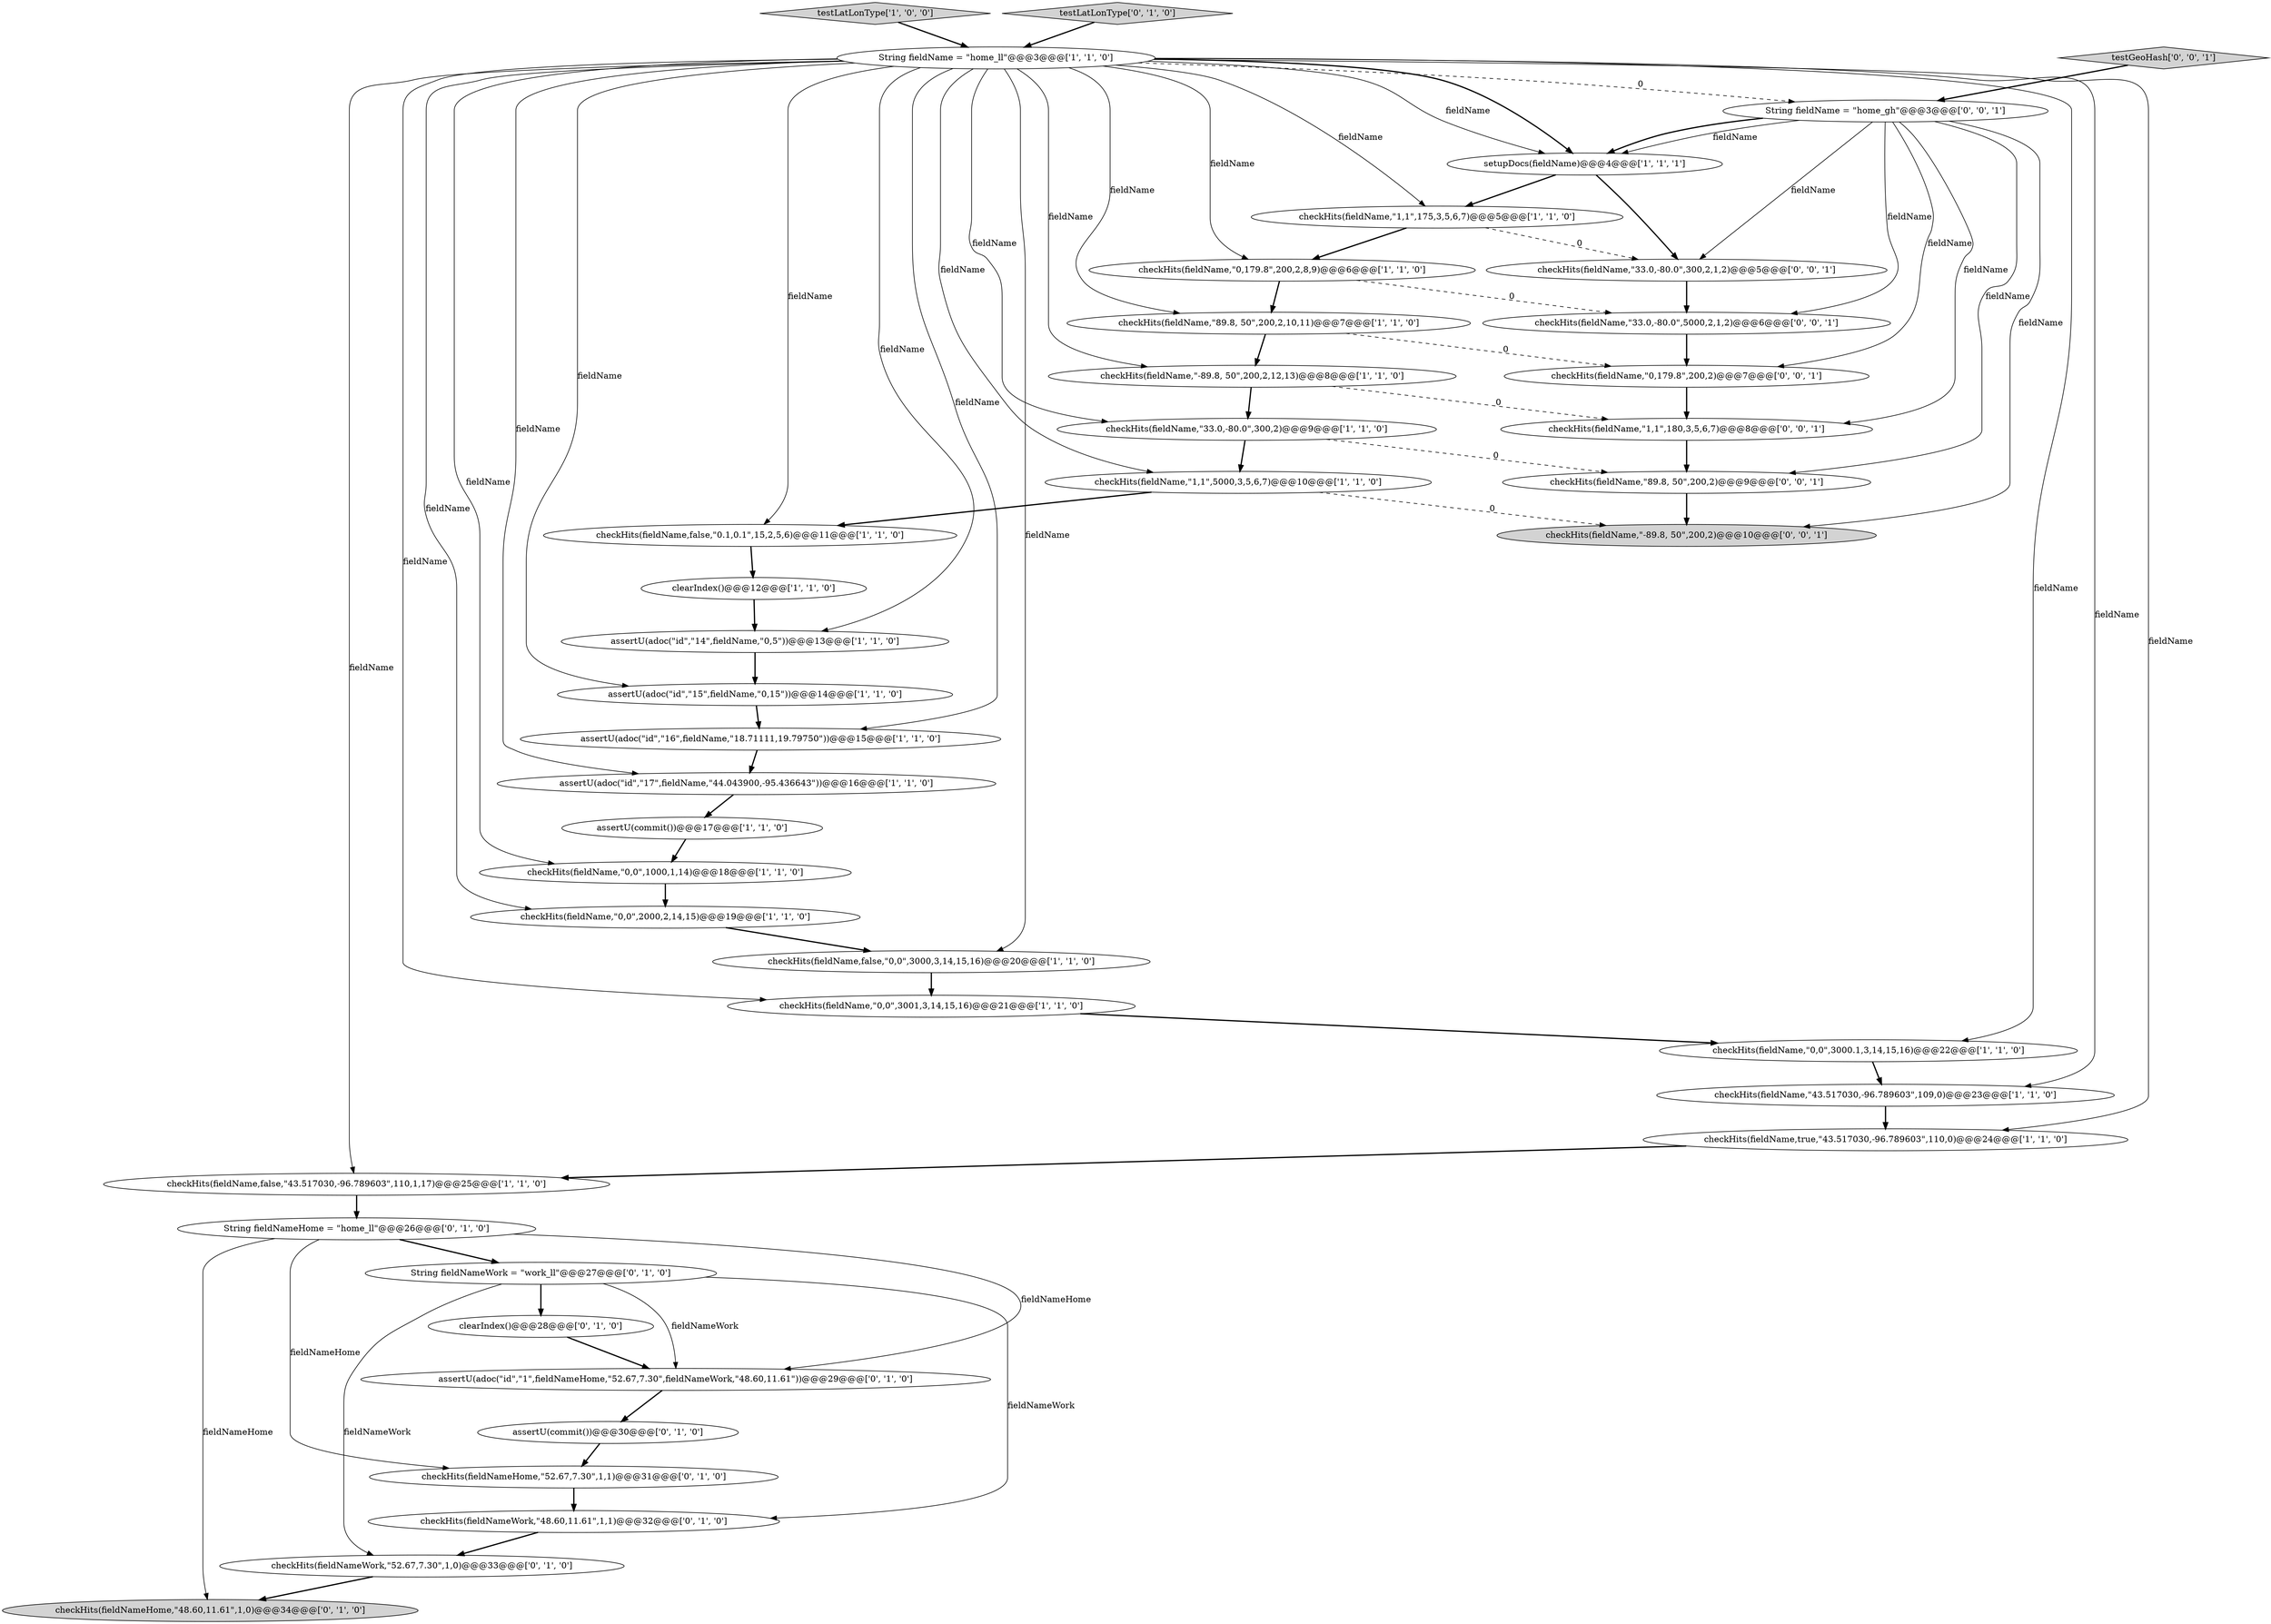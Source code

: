 digraph {
34 [style = filled, label = "checkHits(fieldName,\"33.0,-80.0\",5000,2,1,2)@@@6@@@['0', '0', '1']", fillcolor = white, shape = ellipse image = "AAA0AAABBB3BBB"];
39 [style = filled, label = "checkHits(fieldName,\"1,1\",180,3,5,6,7)@@@8@@@['0', '0', '1']", fillcolor = white, shape = ellipse image = "AAA0AAABBB3BBB"];
0 [style = filled, label = "checkHits(fieldName,\"0,0\",1000,1,14)@@@18@@@['1', '1', '0']", fillcolor = white, shape = ellipse image = "AAA0AAABBB1BBB"];
19 [style = filled, label = "checkHits(fieldName,\"1,1\",175,3,5,6,7)@@@5@@@['1', '1', '0']", fillcolor = white, shape = ellipse image = "AAA0AAABBB1BBB"];
16 [style = filled, label = "checkHits(fieldName,\"-89.8, 50\",200,2,12,13)@@@8@@@['1', '1', '0']", fillcolor = white, shape = ellipse image = "AAA0AAABBB1BBB"];
15 [style = filled, label = "assertU(commit())@@@17@@@['1', '1', '0']", fillcolor = white, shape = ellipse image = "AAA0AAABBB1BBB"];
9 [style = filled, label = "assertU(adoc(\"id\",\"17\",fieldName,\"44.043900,-95.436643\"))@@@16@@@['1', '1', '0']", fillcolor = white, shape = ellipse image = "AAA0AAABBB1BBB"];
21 [style = filled, label = "assertU(adoc(\"id\",\"16\",fieldName,\"18.71111,19.79750\"))@@@15@@@['1', '1', '0']", fillcolor = white, shape = ellipse image = "AAA0AAABBB1BBB"];
41 [style = filled, label = "String fieldName = \"home_gh\"@@@3@@@['0', '0', '1']", fillcolor = white, shape = ellipse image = "AAA0AAABBB3BBB"];
31 [style = filled, label = "checkHits(fieldNameHome,\"48.60,11.61\",1,0)@@@34@@@['0', '1', '0']", fillcolor = lightgray, shape = ellipse image = "AAA1AAABBB2BBB"];
6 [style = filled, label = "checkHits(fieldName,false,\"43.517030,-96.789603\",110,1,17)@@@25@@@['1', '1', '0']", fillcolor = white, shape = ellipse image = "AAA0AAABBB1BBB"];
7 [style = filled, label = "checkHits(fieldName,\"0,179.8\",200,2,8,9)@@@6@@@['1', '1', '0']", fillcolor = white, shape = ellipse image = "AAA0AAABBB1BBB"];
14 [style = filled, label = "checkHits(fieldName,\"43.517030,-96.789603\",109,0)@@@23@@@['1', '1', '0']", fillcolor = white, shape = ellipse image = "AAA0AAABBB1BBB"];
12 [style = filled, label = "checkHits(fieldName,\"0,0\",2000,2,14,15)@@@19@@@['1', '1', '0']", fillcolor = white, shape = ellipse image = "AAA0AAABBB1BBB"];
23 [style = filled, label = "checkHits(fieldName,true,\"43.517030,-96.789603\",110,0)@@@24@@@['1', '1', '0']", fillcolor = white, shape = ellipse image = "AAA0AAABBB1BBB"];
30 [style = filled, label = "assertU(adoc(\"id\",\"1\",fieldNameHome,\"52.67,7.30\",fieldNameWork,\"48.60,11.61\"))@@@29@@@['0', '1', '0']", fillcolor = white, shape = ellipse image = "AAA1AAABBB2BBB"];
20 [style = filled, label = "setupDocs(fieldName)@@@4@@@['1', '1', '1']", fillcolor = white, shape = ellipse image = "AAA0AAABBB1BBB"];
25 [style = filled, label = "String fieldNameWork = \"work_ll\"@@@27@@@['0', '1', '0']", fillcolor = white, shape = ellipse image = "AAA1AAABBB2BBB"];
17 [style = filled, label = "checkHits(fieldName,\"0,0\",3000.1,3,14,15,16)@@@22@@@['1', '1', '0']", fillcolor = white, shape = ellipse image = "AAA0AAABBB1BBB"];
4 [style = filled, label = "clearIndex()@@@12@@@['1', '1', '0']", fillcolor = white, shape = ellipse image = "AAA0AAABBB1BBB"];
26 [style = filled, label = "checkHits(fieldNameWork,\"48.60,11.61\",1,1)@@@32@@@['0', '1', '0']", fillcolor = white, shape = ellipse image = "AAA1AAABBB2BBB"];
37 [style = filled, label = "checkHits(fieldName,\"0,179.8\",200,2)@@@7@@@['0', '0', '1']", fillcolor = white, shape = ellipse image = "AAA0AAABBB3BBB"];
10 [style = filled, label = "checkHits(fieldName,false,\"0,0\",3000,3,14,15,16)@@@20@@@['1', '1', '0']", fillcolor = white, shape = ellipse image = "AAA0AAABBB1BBB"];
2 [style = filled, label = "checkHits(fieldName,\"1,1\",5000,3,5,6,7)@@@10@@@['1', '1', '0']", fillcolor = white, shape = ellipse image = "AAA0AAABBB1BBB"];
22 [style = filled, label = "checkHits(fieldName,\"33.0,-80.0\",300,2)@@@9@@@['1', '1', '0']", fillcolor = white, shape = ellipse image = "AAA0AAABBB1BBB"];
28 [style = filled, label = "assertU(commit())@@@30@@@['0', '1', '0']", fillcolor = white, shape = ellipse image = "AAA1AAABBB2BBB"];
33 [style = filled, label = "checkHits(fieldNameWork,\"52.67,7.30\",1,0)@@@33@@@['0', '1', '0']", fillcolor = white, shape = ellipse image = "AAA1AAABBB2BBB"];
11 [style = filled, label = "testLatLonType['1', '0', '0']", fillcolor = lightgray, shape = diamond image = "AAA0AAABBB1BBB"];
27 [style = filled, label = "testLatLonType['0', '1', '0']", fillcolor = lightgray, shape = diamond image = "AAA0AAABBB2BBB"];
35 [style = filled, label = "testGeoHash['0', '0', '1']", fillcolor = lightgray, shape = diamond image = "AAA0AAABBB3BBB"];
13 [style = filled, label = "checkHits(fieldName,\"0,0\",3001,3,14,15,16)@@@21@@@['1', '1', '0']", fillcolor = white, shape = ellipse image = "AAA0AAABBB1BBB"];
5 [style = filled, label = "assertU(adoc(\"id\",\"14\",fieldName,\"0,5\"))@@@13@@@['1', '1', '0']", fillcolor = white, shape = ellipse image = "AAA0AAABBB1BBB"];
24 [style = filled, label = "checkHits(fieldNameHome,\"52.67,7.30\",1,1)@@@31@@@['0', '1', '0']", fillcolor = white, shape = ellipse image = "AAA1AAABBB2BBB"];
18 [style = filled, label = "String fieldName = \"home_ll\"@@@3@@@['1', '1', '0']", fillcolor = white, shape = ellipse image = "AAA0AAABBB1BBB"];
36 [style = filled, label = "checkHits(fieldName,\"33.0,-80.0\",300,2,1,2)@@@5@@@['0', '0', '1']", fillcolor = white, shape = ellipse image = "AAA0AAABBB3BBB"];
8 [style = filled, label = "assertU(adoc(\"id\",\"15\",fieldName,\"0,15\"))@@@14@@@['1', '1', '0']", fillcolor = white, shape = ellipse image = "AAA0AAABBB1BBB"];
29 [style = filled, label = "clearIndex()@@@28@@@['0', '1', '0']", fillcolor = white, shape = ellipse image = "AAA1AAABBB2BBB"];
1 [style = filled, label = "checkHits(fieldName,\"89.8, 50\",200,2,10,11)@@@7@@@['1', '1', '0']", fillcolor = white, shape = ellipse image = "AAA0AAABBB1BBB"];
3 [style = filled, label = "checkHits(fieldName,false,\"0.1,0.1\",15,2,5,6)@@@11@@@['1', '1', '0']", fillcolor = white, shape = ellipse image = "AAA0AAABBB1BBB"];
32 [style = filled, label = "String fieldNameHome = \"home_ll\"@@@26@@@['0', '1', '0']", fillcolor = white, shape = ellipse image = "AAA1AAABBB2BBB"];
40 [style = filled, label = "checkHits(fieldName,\"89.8, 50\",200,2)@@@9@@@['0', '0', '1']", fillcolor = white, shape = ellipse image = "AAA0AAABBB3BBB"];
38 [style = filled, label = "checkHits(fieldName,\"-89.8, 50\",200,2)@@@10@@@['0', '0', '1']", fillcolor = lightgray, shape = ellipse image = "AAA0AAABBB3BBB"];
22->2 [style = bold, label=""];
29->30 [style = bold, label=""];
40->38 [style = bold, label=""];
25->29 [style = bold, label=""];
18->20 [style = bold, label=""];
5->8 [style = bold, label=""];
33->31 [style = bold, label=""];
19->36 [style = dashed, label="0"];
18->13 [style = solid, label="fieldName"];
18->14 [style = solid, label="fieldName"];
35->41 [style = bold, label=""];
7->34 [style = dashed, label="0"];
18->12 [style = solid, label="fieldName"];
41->36 [style = solid, label="fieldName"];
13->17 [style = bold, label=""];
18->7 [style = solid, label="fieldName"];
4->5 [style = bold, label=""];
9->15 [style = bold, label=""];
26->33 [style = bold, label=""];
17->14 [style = bold, label=""];
11->18 [style = bold, label=""];
16->22 [style = bold, label=""];
18->41 [style = dashed, label="0"];
18->16 [style = solid, label="fieldName"];
41->20 [style = solid, label="fieldName"];
18->6 [style = solid, label="fieldName"];
41->37 [style = solid, label="fieldName"];
8->21 [style = bold, label=""];
18->21 [style = solid, label="fieldName"];
32->24 [style = solid, label="fieldNameHome"];
20->19 [style = bold, label=""];
2->3 [style = bold, label=""];
1->37 [style = dashed, label="0"];
18->8 [style = solid, label="fieldName"];
32->31 [style = solid, label="fieldNameHome"];
12->10 [style = bold, label=""];
28->24 [style = bold, label=""];
15->0 [style = bold, label=""];
25->26 [style = solid, label="fieldNameWork"];
23->6 [style = bold, label=""];
18->1 [style = solid, label="fieldName"];
18->17 [style = solid, label="fieldName"];
18->19 [style = solid, label="fieldName"];
18->2 [style = solid, label="fieldName"];
25->30 [style = solid, label="fieldNameWork"];
0->12 [style = bold, label=""];
10->13 [style = bold, label=""];
6->32 [style = bold, label=""];
32->25 [style = bold, label=""];
18->20 [style = solid, label="fieldName"];
41->39 [style = solid, label="fieldName"];
36->34 [style = bold, label=""];
22->40 [style = dashed, label="0"];
27->18 [style = bold, label=""];
16->39 [style = dashed, label="0"];
14->23 [style = bold, label=""];
32->30 [style = solid, label="fieldNameHome"];
41->34 [style = solid, label="fieldName"];
41->40 [style = solid, label="fieldName"];
30->28 [style = bold, label=""];
18->5 [style = solid, label="fieldName"];
39->40 [style = bold, label=""];
18->3 [style = solid, label="fieldName"];
7->1 [style = bold, label=""];
21->9 [style = bold, label=""];
18->10 [style = solid, label="fieldName"];
19->7 [style = bold, label=""];
20->36 [style = bold, label=""];
18->0 [style = solid, label="fieldName"];
25->33 [style = solid, label="fieldNameWork"];
1->16 [style = bold, label=""];
37->39 [style = bold, label=""];
24->26 [style = bold, label=""];
18->22 [style = solid, label="fieldName"];
41->38 [style = solid, label="fieldName"];
18->9 [style = solid, label="fieldName"];
3->4 [style = bold, label=""];
41->20 [style = bold, label=""];
18->23 [style = solid, label="fieldName"];
34->37 [style = bold, label=""];
2->38 [style = dashed, label="0"];
}
